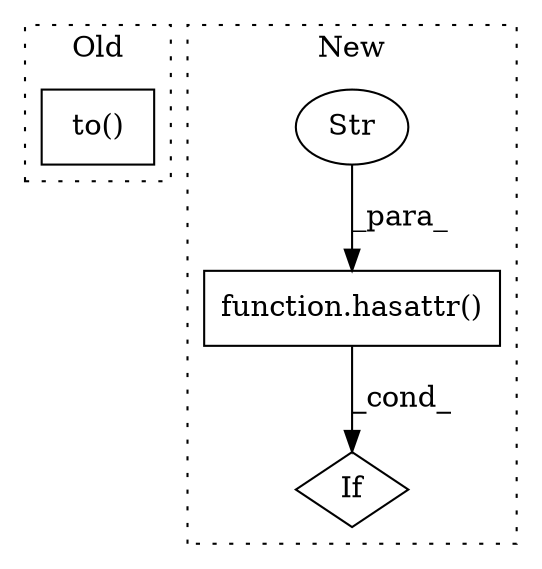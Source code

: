 digraph G {
subgraph cluster0 {
1 [label="to()" a="75" s="5457,5515" l="47,1" shape="box"];
label = "Old";
style="dotted";
}
subgraph cluster1 {
2 [label="function.hasattr()" a="75" s="5118,5138" l="8,1" shape="box"];
3 [label="Str" a="66" s="5132" l="6" shape="ellipse"];
4 [label="If" a="96" s="5115" l="3" shape="diamond"];
label = "New";
style="dotted";
}
2 -> 4 [label="_cond_"];
3 -> 2 [label="_para_"];
}